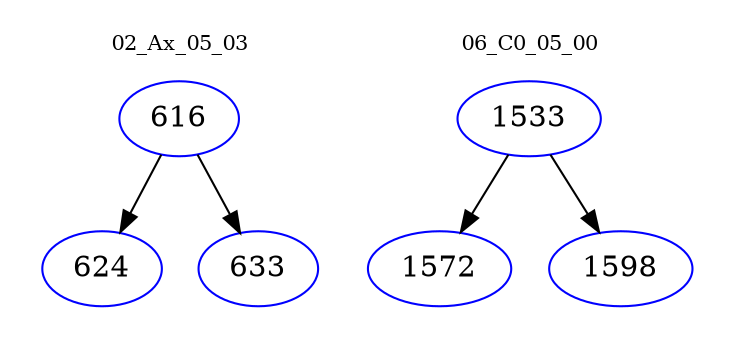 digraph{
subgraph cluster_0 {
color = white
label = "02_Ax_05_03";
fontsize=10;
T0_616 [label="616", color="blue"]
T0_616 -> T0_624 [color="black"]
T0_624 [label="624", color="blue"]
T0_616 -> T0_633 [color="black"]
T0_633 [label="633", color="blue"]
}
subgraph cluster_1 {
color = white
label = "06_C0_05_00";
fontsize=10;
T1_1533 [label="1533", color="blue"]
T1_1533 -> T1_1572 [color="black"]
T1_1572 [label="1572", color="blue"]
T1_1533 -> T1_1598 [color="black"]
T1_1598 [label="1598", color="blue"]
}
}
